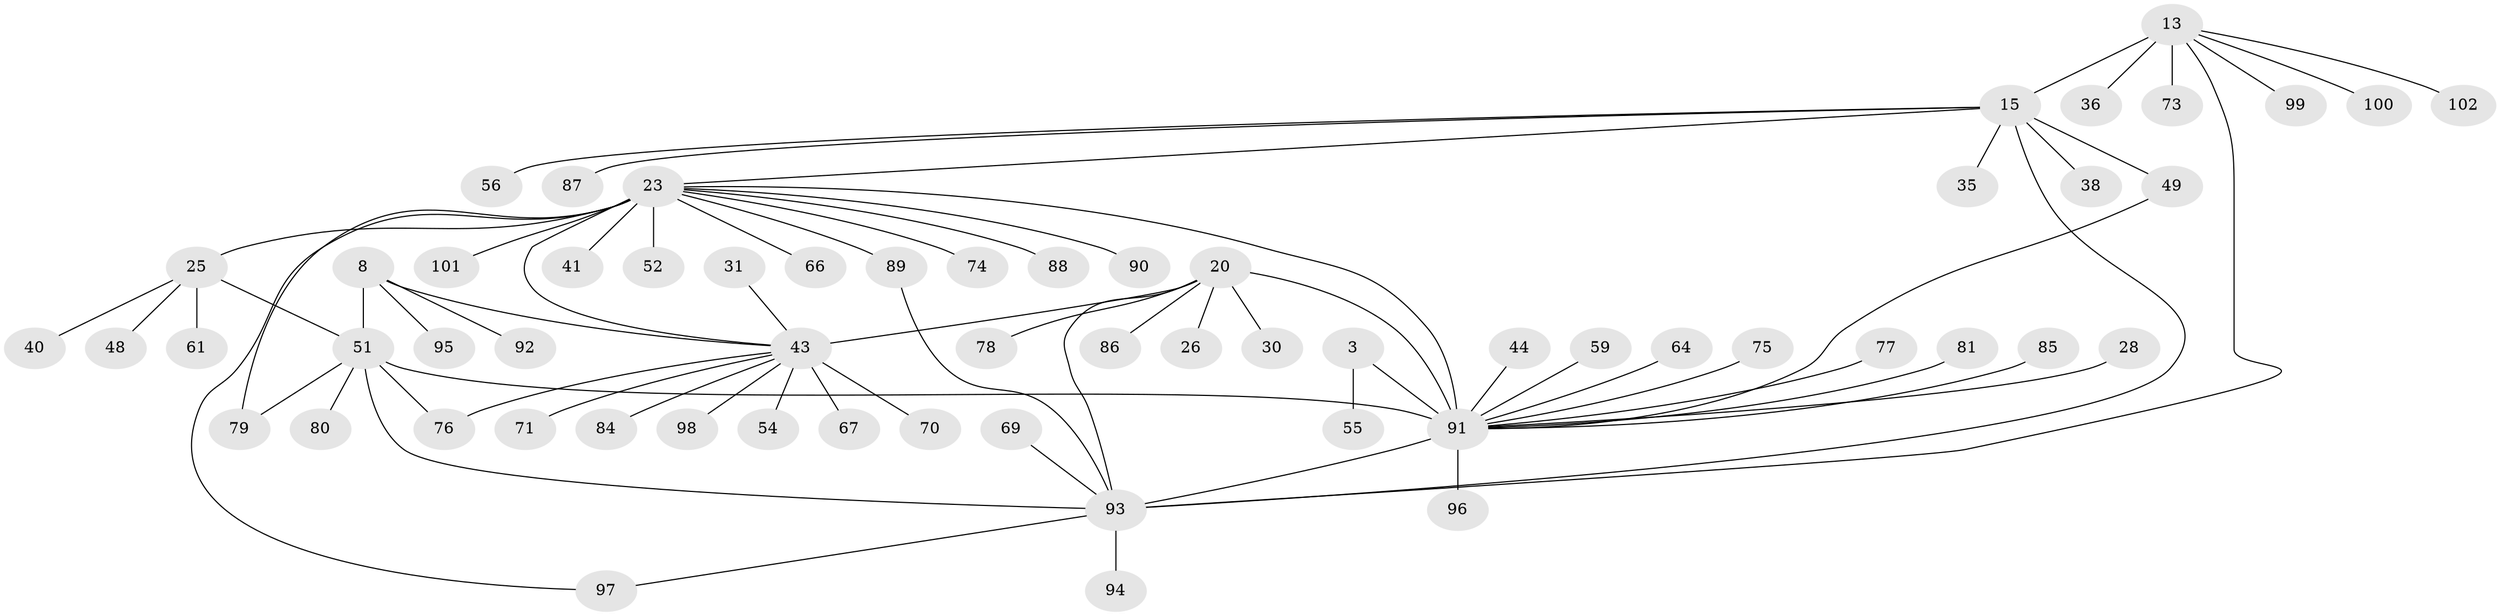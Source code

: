 // original degree distribution, {11: 0.00980392156862745, 4: 0.0196078431372549, 5: 0.029411764705882353, 12: 0.00980392156862745, 7: 0.0784313725490196, 6: 0.0392156862745098, 9: 0.0196078431372549, 13: 0.00980392156862745, 8: 0.0196078431372549, 10: 0.0196078431372549, 1: 0.5294117647058824, 3: 0.049019607843137254, 2: 0.16666666666666666}
// Generated by graph-tools (version 1.1) at 2025/58/03/04/25 21:58:02]
// undirected, 61 vertices, 72 edges
graph export_dot {
graph [start="1"]
  node [color=gray90,style=filled];
  3 [super="+2"];
  8 [super="+6"];
  13 [super="+12"];
  15 [super="+14"];
  20 [super="+16"];
  23 [super="+22"];
  25 [super="+24"];
  26;
  28;
  30;
  31;
  35;
  36;
  38;
  40;
  41;
  43 [super="+19+18"];
  44;
  48;
  49;
  51 [super="+9+10"];
  52;
  54;
  55;
  56;
  59;
  61;
  64;
  66;
  67 [super="+45"];
  69;
  70;
  71;
  73;
  74;
  75;
  76;
  77;
  78 [super="+29"];
  79 [super="+50"];
  80 [super="+65"];
  81 [super="+34"];
  84;
  85;
  86;
  87 [super="+82"];
  88;
  89;
  90 [super="+46"];
  91 [super="+39+60+83"];
  92;
  93 [super="+68+11+32+62"];
  94;
  95;
  96;
  97 [super="+47"];
  98;
  99;
  100;
  101;
  102;
  3 -- 55;
  3 -- 91 [weight=6];
  8 -- 92;
  8 -- 95;
  8 -- 43;
  8 -- 51 [weight=6];
  13 -- 15 [weight=4];
  13 -- 36;
  13 -- 73;
  13 -- 99;
  13 -- 100;
  13 -- 102;
  13 -- 93 [weight=2];
  15 -- 35;
  15 -- 49;
  15 -- 38;
  15 -- 56;
  15 -- 93 [weight=2];
  15 -- 87;
  15 -- 23;
  20 -- 86;
  20 -- 26;
  20 -- 30;
  20 -- 93 [weight=2];
  20 -- 78;
  20 -- 43 [weight=6];
  20 -- 91;
  23 -- 25 [weight=6];
  23 -- 41;
  23 -- 52;
  23 -- 74;
  23 -- 88;
  23 -- 89;
  23 -- 97;
  23 -- 66;
  23 -- 101;
  23 -- 79;
  23 -- 90;
  23 -- 43;
  23 -- 91 [weight=3];
  25 -- 48;
  25 -- 40;
  25 -- 61;
  25 -- 51;
  28 -- 91;
  31 -- 43;
  43 -- 76;
  43 -- 54;
  43 -- 98;
  43 -- 67;
  43 -- 84;
  43 -- 70;
  43 -- 71;
  44 -- 91;
  49 -- 91;
  51 -- 76;
  51 -- 79;
  51 -- 80;
  51 -- 91 [weight=3];
  51 -- 93 [weight=2];
  59 -- 91;
  64 -- 91;
  69 -- 93;
  75 -- 91;
  77 -- 91;
  81 -- 91;
  85 -- 91;
  89 -- 93;
  91 -- 96;
  91 -- 93;
  93 -- 94;
  93 -- 97;
}
